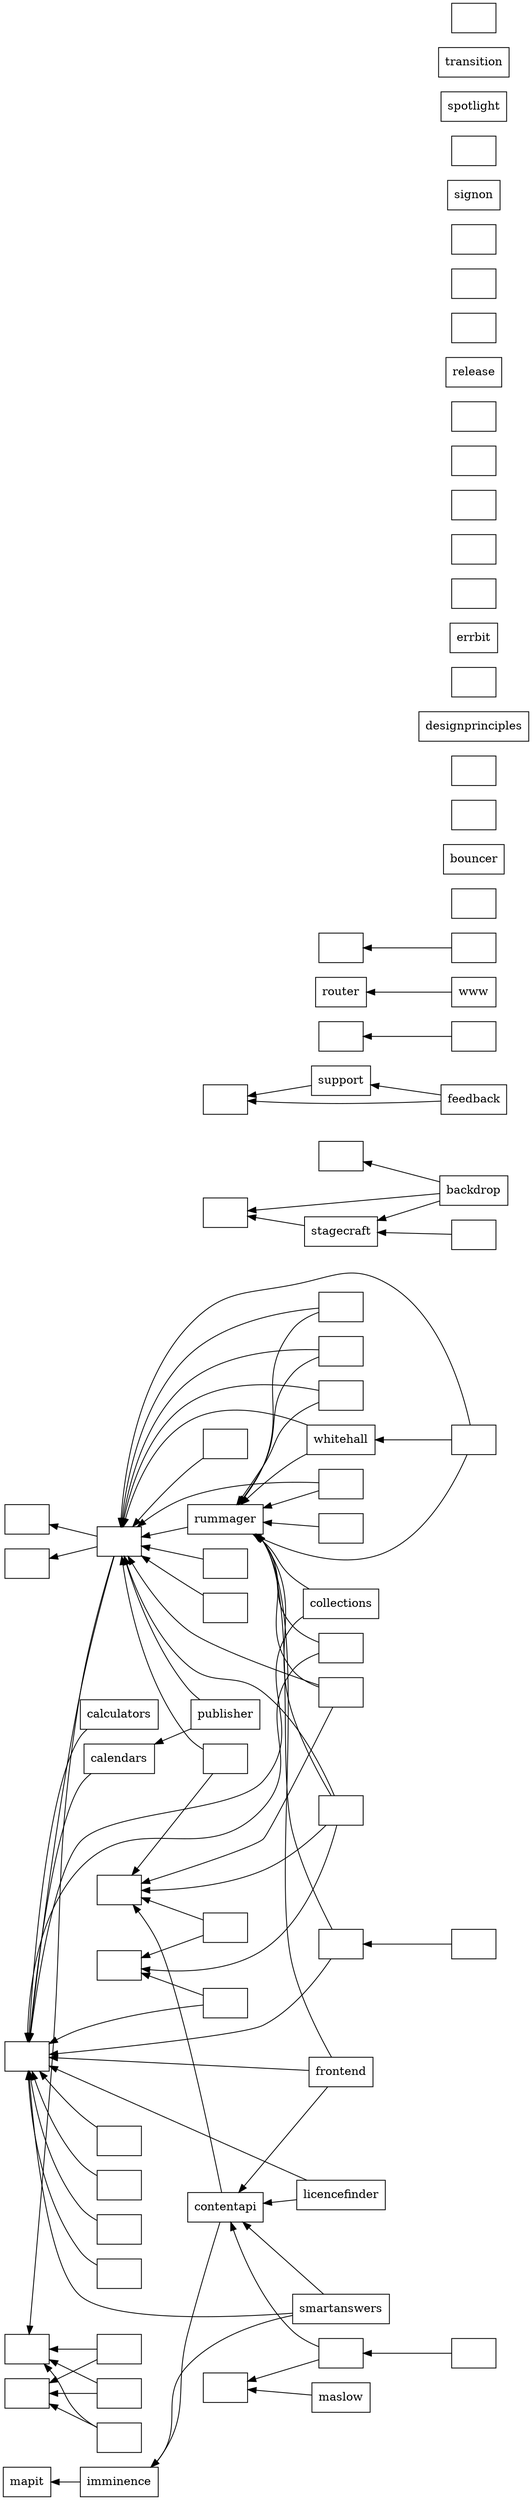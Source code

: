 digraph G {
  rankdir="RL";
  rankseq="equally";
  node[shape="polygon"];
  authenticatingproxy[label=""];
  governmentfrontend[label=""];
  backdrop[label="backdrop"];
  backdropread[label=""];
  backdropwrite[label=""];
  stagecraft[label="stagecraft"];
  calculators[label="calculators"];
  contentstore[label=""];
  calendars[label="calendars"];
  collections[label="collections"];
  rummager[label="rummager"];
  collectionspublisher[label=""];
  publishingapi[label=""];
  contactsadmin[label=""];
  whitehall[label="whitehall"];
  contentapi[label="contentapi"];
  imminence[label="imminence"];
  assetmanager[label=""];
  contentperformancemanager[label=""];
  contenttagger[label=""];
  draftgovernmentfrontend[label=""];
  draftcontentstore[label=""];
  draftstatic[label=""];
  draftmanualsfrontend[label=""];
  draftspecialistfrontend[label=""];
  emailalertfrontend[label=""];
  emailalertapi[label=""];
  feedback[label="feedback"];
  support[label="support"];
  supportapi[label=""];
  finderfrontend[label=""];
  frontend[label="frontend"];
  hmrcmanualsapi[label=""];
  mapit[label="mapit"];
  infofrontend[label=""];
  metadataapi[label=""];
  licencefinder[label="licencefinder"];
  locallinksmanager[label=""];
  linkcheckerapi[label=""];
  manualsfrontend[label=""];
  manualspublisher[label=""];
  maslow[label="maslow"];
  needapi[label=""];
  multipagefrontend[label=""];
  performanceplatformadmin[label=""];
  policypublisher[label=""];
  publisher[label="publisher"];
  routerapi[label=""];
  draftrouterapi[label=""];
  searchadmin[label=""];
  servicemanualfrontend[label=""];
  servicemanualpublisher[label=""];
  sharesalepublisher[label=""];
  shorturlmanager[label=""];
  smartanswers[label="smartanswers"];
  specialistfrontend[label=""];
  specialistpublisher[label=""];
  traveladvicepublisher[label=""];
  www[label="www"];
  router[label="router"];
  draftorigin[label=""];
  draftrouter[label=""];
  assetmanagerworker[label=""];
  bouncer[label="bouncer"];
  collectionspublisherworker[label=""];
  dummycontentstore[label=""];
  designprinciples[label="designprinciples"];
  emailalertservice[label=""];
  errbit[label="errbit"];
  eventstore[label=""];
  govukdelivery[label=""];
  govukdeliveryworker[label=""];
  linkcheckerapisidekiq[label=""];
  publishingapiworker[label=""];
  release[label="release"];
  rummagersidekiq[label=""];
  rummagerpublishinglistener[label=""];
  screenshotasaservice[label=""];
  signon[label="signon"];
  specialistpublisherworker[label=""];
  spotlight[label="spotlight"];
  transition[label="transition"];
  traveladvicepublisherworker[label=""];
  authenticatingproxy -> governmentfrontend;
  backdrop -> backdropread;
  backdrop -> backdropwrite;
  backdrop -> stagecraft;
  calculators -> contentstore;
  calendars -> contentstore;
  collections -> contentstore;
  collections -> rummager;
  collectionspublisher -> publishingapi;
  collectionspublisher -> rummager;
  contactsadmin -> rummager;
  contactsadmin -> publishingapi;
  contactsadmin -> whitehall;
  contentapi -> imminence;
  contentapi -> assetmanager;
  contentperformancemanager -> publishingapi;
  contenttagger -> publishingapi;
  draftgovernmentfrontend -> draftcontentstore;
  draftgovernmentfrontend -> draftstatic;
  draftmanualsfrontend -> draftcontentstore;
  draftmanualsfrontend -> draftstatic;
  draftspecialistfrontend -> draftcontentstore;
  draftspecialistfrontend -> draftstatic;
  emailalertfrontend -> contentstore;
  emailalertfrontend -> emailalertapi;
  feedback -> support;
  feedback -> supportapi;
  finderfrontend -> rummager;
  finderfrontend -> contentstore;
  frontend -> contentapi;
  frontend -> contentstore;
  frontend -> rummager;
  governmentfrontend -> contentstore;
  governmentfrontend -> rummager;
  hmrcmanualsapi -> publishingapi;
  hmrcmanualsapi -> rummager;
  imminence -> mapit;
  infofrontend -> metadataapi;
  licencefinder -> contentapi;
  licencefinder -> contentstore;
  locallinksmanager -> linkcheckerapi;
  manualsfrontend -> contentstore;
  manualspublisher -> assetmanager;
  manualspublisher -> rummager;
  manualspublisher -> publishingapi;
  maslow -> needapi;
  metadataapi -> contentapi;
  metadataapi -> needapi;
  multipagefrontend -> contentstore;
  performanceplatformadmin -> stagecraft;
  policypublisher -> publishingapi;
  policypublisher -> rummager;
  publisher -> publishingapi;
  publisher -> calendars;
  publishingapi -> contentstore;
  publishingapi -> draftcontentstore;
  publishingapi -> routerapi;
  publishingapi -> draftrouterapi;
  rummager -> publishingapi;
  searchadmin -> rummager;
  servicemanualfrontend -> contentstore;
  servicemanualpublisher -> publishingapi;
  servicemanualpublisher -> rummager;
  sharesalepublisher -> assetmanager;
  sharesalepublisher -> publishingapi;
  shorturlmanager -> publishingapi;
  smartanswers -> contentapi;
  smartanswers -> contentstore;
  smartanswers -> imminence;
  specialistfrontend -> contentstore;
  specialistpublisher -> assetmanager;
  specialistpublisher -> rummager;
  specialistpublisher -> publishingapi;
  specialistpublisher -> emailalertapi;
  stagecraft -> backdropwrite;
  support -> supportapi;
  traveladvicepublisher -> assetmanager;
  traveladvicepublisher -> emailalertapi;
  whitehall -> publishingapi;
  whitehall -> rummager;
  www -> router;
  draftorigin -> draftrouter;
}
